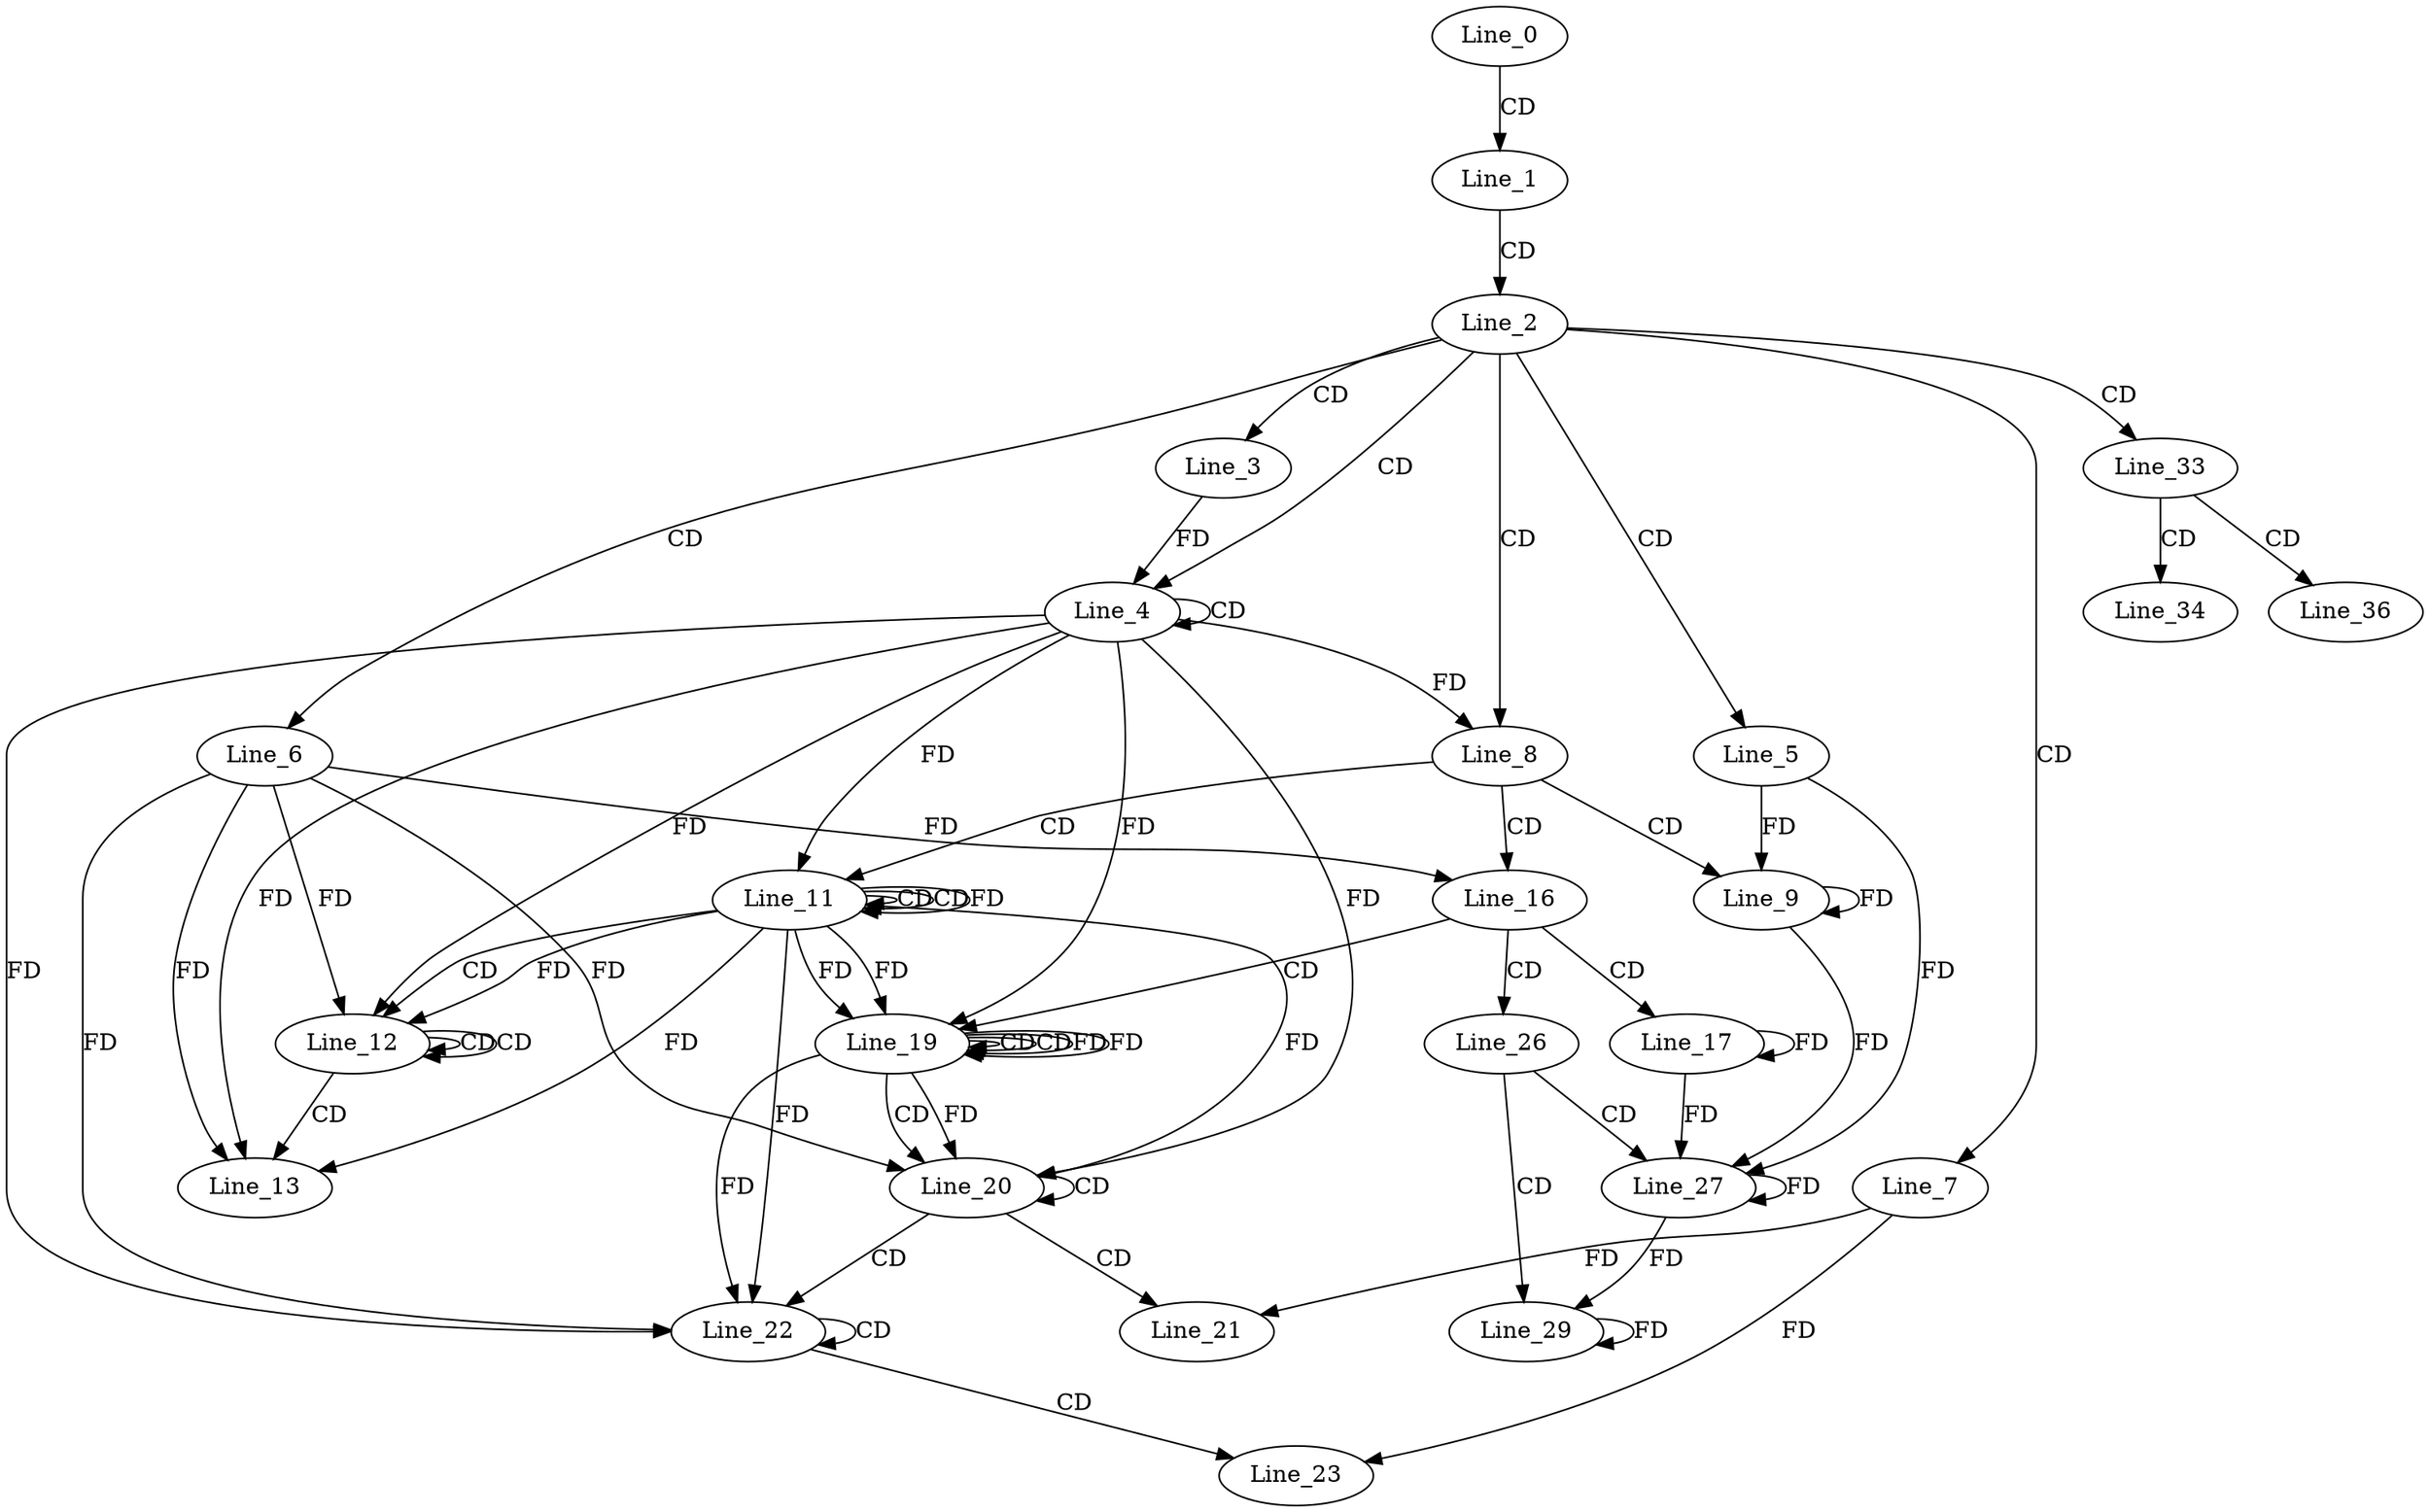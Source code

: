 digraph G {
  Line_0;
  Line_1;
  Line_2;
  Line_3;
  Line_4;
  Line_4;
  Line_5;
  Line_6;
  Line_7;
  Line_8;
  Line_8;
  Line_9;
  Line_11;
  Line_11;
  Line_11;
  Line_11;
  Line_12;
  Line_12;
  Line_12;
  Line_12;
  Line_13;
  Line_13;
  Line_16;
  Line_16;
  Line_17;
  Line_19;
  Line_19;
  Line_19;
  Line_19;
  Line_20;
  Line_20;
  Line_20;
  Line_20;
  Line_21;
  Line_22;
  Line_22;
  Line_22;
  Line_22;
  Line_23;
  Line_26;
  Line_27;
  Line_29;
  Line_33;
  Line_34;
  Line_36;
  Line_0 -> Line_1 [ label="CD" ];
  Line_1 -> Line_2 [ label="CD" ];
  Line_2 -> Line_3 [ label="CD" ];
  Line_2 -> Line_4 [ label="CD" ];
  Line_4 -> Line_4 [ label="CD" ];
  Line_3 -> Line_4 [ label="FD" ];
  Line_2 -> Line_5 [ label="CD" ];
  Line_2 -> Line_6 [ label="CD" ];
  Line_2 -> Line_7 [ label="CD" ];
  Line_2 -> Line_8 [ label="CD" ];
  Line_4 -> Line_8 [ label="FD" ];
  Line_8 -> Line_9 [ label="CD" ];
  Line_5 -> Line_9 [ label="FD" ];
  Line_9 -> Line_9 [ label="FD" ];
  Line_8 -> Line_11 [ label="CD" ];
  Line_11 -> Line_11 [ label="CD" ];
  Line_11 -> Line_11 [ label="CD" ];
  Line_4 -> Line_11 [ label="FD" ];
  Line_11 -> Line_11 [ label="FD" ];
  Line_11 -> Line_12 [ label="CD" ];
  Line_12 -> Line_12 [ label="CD" ];
  Line_12 -> Line_12 [ label="CD" ];
  Line_6 -> Line_12 [ label="FD" ];
  Line_4 -> Line_12 [ label="FD" ];
  Line_11 -> Line_12 [ label="FD" ];
  Line_12 -> Line_13 [ label="CD" ];
  Line_6 -> Line_13 [ label="FD" ];
  Line_4 -> Line_13 [ label="FD" ];
  Line_11 -> Line_13 [ label="FD" ];
  Line_8 -> Line_16 [ label="CD" ];
  Line_6 -> Line_16 [ label="FD" ];
  Line_16 -> Line_17 [ label="CD" ];
  Line_17 -> Line_17 [ label="FD" ];
  Line_16 -> Line_19 [ label="CD" ];
  Line_19 -> Line_19 [ label="CD" ];
  Line_11 -> Line_19 [ label="FD" ];
  Line_4 -> Line_19 [ label="FD" ];
  Line_19 -> Line_19 [ label="CD" ];
  Line_19 -> Line_19 [ label="FD" ];
  Line_11 -> Line_19 [ label="FD" ];
  Line_19 -> Line_20 [ label="CD" ];
  Line_20 -> Line_20 [ label="CD" ];
  Line_4 -> Line_20 [ label="FD" ];
  Line_19 -> Line_20 [ label="FD" ];
  Line_11 -> Line_20 [ label="FD" ];
  Line_6 -> Line_20 [ label="FD" ];
  Line_20 -> Line_21 [ label="CD" ];
  Line_7 -> Line_21 [ label="FD" ];
  Line_20 -> Line_22 [ label="CD" ];
  Line_22 -> Line_22 [ label="CD" ];
  Line_4 -> Line_22 [ label="FD" ];
  Line_19 -> Line_22 [ label="FD" ];
  Line_11 -> Line_22 [ label="FD" ];
  Line_6 -> Line_22 [ label="FD" ];
  Line_22 -> Line_23 [ label="CD" ];
  Line_7 -> Line_23 [ label="FD" ];
  Line_16 -> Line_26 [ label="CD" ];
  Line_26 -> Line_27 [ label="CD" ];
  Line_5 -> Line_27 [ label="FD" ];
  Line_9 -> Line_27 [ label="FD" ];
  Line_17 -> Line_27 [ label="FD" ];
  Line_27 -> Line_27 [ label="FD" ];
  Line_26 -> Line_29 [ label="CD" ];
  Line_27 -> Line_29 [ label="FD" ];
  Line_29 -> Line_29 [ label="FD" ];
  Line_2 -> Line_33 [ label="CD" ];
  Line_33 -> Line_34 [ label="CD" ];
  Line_33 -> Line_36 [ label="CD" ];
  Line_19 -> Line_19 [ label="FD" ];
}
